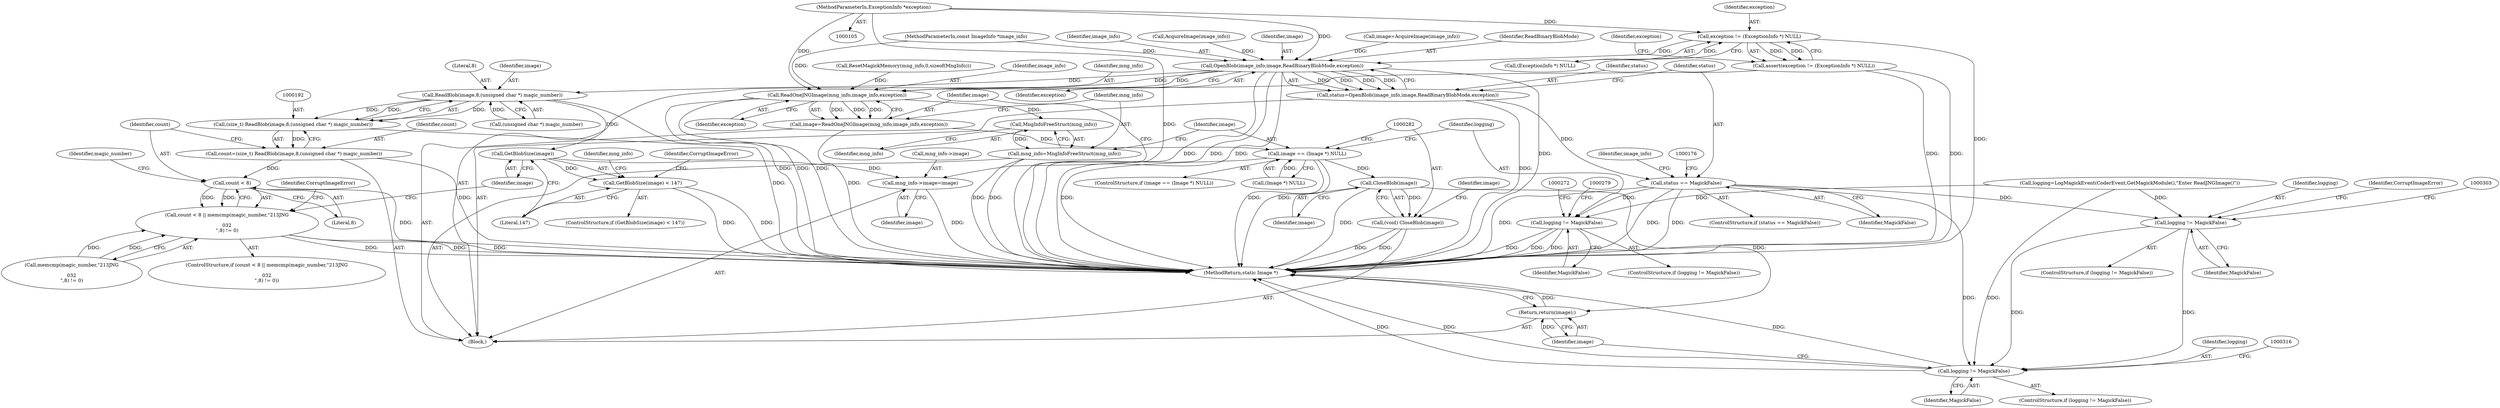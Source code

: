 digraph "0_ImageMagick_aa84944b405acebbeefe871d0f64969b9e9f31ac@pointer" {
"1000107" [label="(MethodParameterIn,ExceptionInfo *exception)"];
"1000137" [label="(Call,exception != (ExceptionInfo *) NULL)"];
"1000136" [label="(Call,assert(exception != (ExceptionInfo *) NULL))"];
"1000165" [label="(Call,OpenBlob(image_info,image,ReadBinaryBlobMode,exception))"];
"1000163" [label="(Call,status=OpenBlob(image_info,image,ReadBinaryBlobMode,exception))"];
"1000171" [label="(Call,status == MagickFalse)"];
"1000268" [label="(Call,logging != MagickFalse)"];
"1000299" [label="(Call,logging != MagickFalse)"];
"1000312" [label="(Call,logging != MagickFalse)"];
"1000193" [label="(Call,ReadBlob(image,8,(unsigned char *) magic_number))"];
"1000191" [label="(Call,(size_t) ReadBlob(image,8,(unsigned char *) magic_number))"];
"1000189" [label="(Call,count=(size_t) ReadBlob(image,8,(unsigned char *) magic_number))"];
"1000201" [label="(Call,count < 8)"];
"1000200" [label="(Call,count < 8 || memcmp(magic_number,\"\213JNG\r\n\032\n\",8) != 0)"];
"1000215" [label="(Call,GetBlobSize(image))"];
"1000214" [label="(Call,GetBlobSize(image) < 147)"];
"1000245" [label="(Call,mng_info->image=image)"];
"1000252" [label="(Call,ReadOneJNGImage(mng_info,image_info,exception))"];
"1000250" [label="(Call,image=ReadOneJNGImage(mng_info,image_info,exception))"];
"1000261" [label="(Call,image == (Image *) NULL)"];
"1000283" [label="(Call,CloseBlob(image))"];
"1000281" [label="(Call,(void) CloseBlob(image))"];
"1000321" [label="(Return,return(image);)"];
"1000258" [label="(Call,MngInfoFreeStruct(mng_info))"];
"1000256" [label="(Call,mng_info=MngInfoFreeStruct(mng_info))"];
"1000148" [label="(Call,logging=LogMagickEvent(CoderEvent,GetMagickModule(),\"Enter ReadJNGImage()\"))"];
"1000195" [label="(Literal,8)"];
"1000217" [label="(Literal,147)"];
"1000169" [label="(Identifier,exception)"];
"1000108" [label="(Block,)"];
"1000259" [label="(Identifier,mng_info)"];
"1000284" [label="(Identifier,image)"];
"1000219" [label="(Identifier,CorruptImageError)"];
"1000240" [label="(Call,ResetMagickMemory(mng_info,0,sizeof(MngInfo)))"];
"1000281" [label="(Call,(void) CloseBlob(image))"];
"1000204" [label="(Call,memcmp(magic_number,\"\213JNG\r\n\032\n\",8) != 0)"];
"1000107" [label="(MethodParameterIn,ExceptionInfo *exception)"];
"1000191" [label="(Call,(size_t) ReadBlob(image,8,(unsigned char *) magic_number))"];
"1000167" [label="(Identifier,image)"];
"1000251" [label="(Identifier,image)"];
"1000300" [label="(Identifier,logging)"];
"1000172" [label="(Identifier,status)"];
"1000154" [label="(Call,image=AcquireImage(image_info))"];
"1000190" [label="(Identifier,count)"];
"1000254" [label="(Identifier,image_info)"];
"1000193" [label="(Call,ReadBlob(image,8,(unsigned char *) magic_number))"];
"1000321" [label="(Return,return(image);)"];
"1000182" [label="(Identifier,image_info)"];
"1000203" [label="(Literal,8)"];
"1000253" [label="(Identifier,mng_info)"];
"1000211" [label="(Identifier,CorruptImageError)"];
"1000139" [label="(Call,(ExceptionInfo *) NULL)"];
"1000171" [label="(Call,status == MagickFalse)"];
"1000323" [label="(MethodReturn,static Image *)"];
"1000200" [label="(Call,count < 8 || memcmp(magic_number,\"\213JNG\r\n\032\n\",8) != 0)"];
"1000299" [label="(Call,logging != MagickFalse)"];
"1000267" [label="(ControlStructure,if (logging != MagickFalse))"];
"1000250" [label="(Call,image=ReadOneJNGImage(mng_info,image_info,exception))"];
"1000164" [label="(Identifier,status)"];
"1000222" [label="(Identifier,mng_info)"];
"1000165" [label="(Call,OpenBlob(image_info,image,ReadBinaryBlobMode,exception))"];
"1000199" [label="(ControlStructure,if (count < 8 || memcmp(magic_number,\"\213JNG\r\n\032\n\",8) != 0))"];
"1000255" [label="(Identifier,exception)"];
"1000194" [label="(Identifier,image)"];
"1000314" [label="(Identifier,MagickFalse)"];
"1000168" [label="(Identifier,ReadBinaryBlobMode)"];
"1000268" [label="(Call,logging != MagickFalse)"];
"1000249" [label="(Identifier,image)"];
"1000301" [label="(Identifier,MagickFalse)"];
"1000298" [label="(ControlStructure,if (logging != MagickFalse))"];
"1000322" [label="(Identifier,image)"];
"1000170" [label="(ControlStructure,if (status == MagickFalse))"];
"1000206" [label="(Identifier,magic_number)"];
"1000257" [label="(Identifier,mng_info)"];
"1000145" [label="(Identifier,exception)"];
"1000252" [label="(Call,ReadOneJNGImage(mng_info,image_info,exception))"];
"1000262" [label="(Identifier,image)"];
"1000137" [label="(Call,exception != (ExceptionInfo *) NULL)"];
"1000173" [label="(Identifier,MagickFalse)"];
"1000215" [label="(Call,GetBlobSize(image))"];
"1000214" [label="(Call,GetBlobSize(image) < 147)"];
"1000312" [label="(Call,logging != MagickFalse)"];
"1000201" [label="(Call,count < 8)"];
"1000189" [label="(Call,count=(size_t) ReadBlob(image,8,(unsigned char *) magic_number))"];
"1000269" [label="(Identifier,logging)"];
"1000260" [label="(ControlStructure,if (image == (Image *) NULL))"];
"1000246" [label="(Call,mng_info->image)"];
"1000138" [label="(Identifier,exception)"];
"1000309" [label="(Identifier,CorruptImageError)"];
"1000245" [label="(Call,mng_info->image=image)"];
"1000261" [label="(Call,image == (Image *) NULL)"];
"1000163" [label="(Call,status=OpenBlob(image_info,image,ReadBinaryBlobMode,exception))"];
"1000256" [label="(Call,mng_info=MngInfoFreeStruct(mng_info))"];
"1000196" [label="(Call,(unsigned char *) magic_number)"];
"1000216" [label="(Identifier,image)"];
"1000311" [label="(ControlStructure,if (logging != MagickFalse))"];
"1000166" [label="(Identifier,image_info)"];
"1000270" [label="(Identifier,MagickFalse)"];
"1000202" [label="(Identifier,count)"];
"1000213" [label="(ControlStructure,if (GetBlobSize(image) < 147))"];
"1000313" [label="(Identifier,logging)"];
"1000289" [label="(Identifier,image)"];
"1000258" [label="(Call,MngInfoFreeStruct(mng_info))"];
"1000156" [label="(Call,AcquireImage(image_info))"];
"1000106" [label="(MethodParameterIn,const ImageInfo *image_info)"];
"1000283" [label="(Call,CloseBlob(image))"];
"1000263" [label="(Call,(Image *) NULL)"];
"1000136" [label="(Call,assert(exception != (ExceptionInfo *) NULL))"];
"1000107" -> "1000105"  [label="AST: "];
"1000107" -> "1000323"  [label="DDG: "];
"1000107" -> "1000137"  [label="DDG: "];
"1000107" -> "1000165"  [label="DDG: "];
"1000107" -> "1000252"  [label="DDG: "];
"1000137" -> "1000136"  [label="AST: "];
"1000137" -> "1000139"  [label="CFG: "];
"1000138" -> "1000137"  [label="AST: "];
"1000139" -> "1000137"  [label="AST: "];
"1000136" -> "1000137"  [label="CFG: "];
"1000137" -> "1000323"  [label="DDG: "];
"1000137" -> "1000136"  [label="DDG: "];
"1000137" -> "1000136"  [label="DDG: "];
"1000139" -> "1000137"  [label="DDG: "];
"1000137" -> "1000165"  [label="DDG: "];
"1000136" -> "1000108"  [label="AST: "];
"1000145" -> "1000136"  [label="CFG: "];
"1000136" -> "1000323"  [label="DDG: "];
"1000136" -> "1000323"  [label="DDG: "];
"1000165" -> "1000163"  [label="AST: "];
"1000165" -> "1000169"  [label="CFG: "];
"1000166" -> "1000165"  [label="AST: "];
"1000167" -> "1000165"  [label="AST: "];
"1000168" -> "1000165"  [label="AST: "];
"1000169" -> "1000165"  [label="AST: "];
"1000163" -> "1000165"  [label="CFG: "];
"1000165" -> "1000323"  [label="DDG: "];
"1000165" -> "1000323"  [label="DDG: "];
"1000165" -> "1000323"  [label="DDG: "];
"1000165" -> "1000323"  [label="DDG: "];
"1000165" -> "1000163"  [label="DDG: "];
"1000165" -> "1000163"  [label="DDG: "];
"1000165" -> "1000163"  [label="DDG: "];
"1000165" -> "1000163"  [label="DDG: "];
"1000156" -> "1000165"  [label="DDG: "];
"1000106" -> "1000165"  [label="DDG: "];
"1000154" -> "1000165"  [label="DDG: "];
"1000165" -> "1000193"  [label="DDG: "];
"1000165" -> "1000252"  [label="DDG: "];
"1000165" -> "1000252"  [label="DDG: "];
"1000163" -> "1000108"  [label="AST: "];
"1000164" -> "1000163"  [label="AST: "];
"1000172" -> "1000163"  [label="CFG: "];
"1000163" -> "1000323"  [label="DDG: "];
"1000163" -> "1000171"  [label="DDG: "];
"1000171" -> "1000170"  [label="AST: "];
"1000171" -> "1000173"  [label="CFG: "];
"1000172" -> "1000171"  [label="AST: "];
"1000173" -> "1000171"  [label="AST: "];
"1000176" -> "1000171"  [label="CFG: "];
"1000182" -> "1000171"  [label="CFG: "];
"1000171" -> "1000323"  [label="DDG: "];
"1000171" -> "1000323"  [label="DDG: "];
"1000171" -> "1000323"  [label="DDG: "];
"1000171" -> "1000268"  [label="DDG: "];
"1000171" -> "1000299"  [label="DDG: "];
"1000171" -> "1000312"  [label="DDG: "];
"1000268" -> "1000267"  [label="AST: "];
"1000268" -> "1000270"  [label="CFG: "];
"1000269" -> "1000268"  [label="AST: "];
"1000270" -> "1000268"  [label="AST: "];
"1000272" -> "1000268"  [label="CFG: "];
"1000279" -> "1000268"  [label="CFG: "];
"1000268" -> "1000323"  [label="DDG: "];
"1000268" -> "1000323"  [label="DDG: "];
"1000268" -> "1000323"  [label="DDG: "];
"1000148" -> "1000268"  [label="DDG: "];
"1000299" -> "1000298"  [label="AST: "];
"1000299" -> "1000301"  [label="CFG: "];
"1000300" -> "1000299"  [label="AST: "];
"1000301" -> "1000299"  [label="AST: "];
"1000303" -> "1000299"  [label="CFG: "];
"1000309" -> "1000299"  [label="CFG: "];
"1000148" -> "1000299"  [label="DDG: "];
"1000299" -> "1000312"  [label="DDG: "];
"1000299" -> "1000312"  [label="DDG: "];
"1000312" -> "1000311"  [label="AST: "];
"1000312" -> "1000314"  [label="CFG: "];
"1000313" -> "1000312"  [label="AST: "];
"1000314" -> "1000312"  [label="AST: "];
"1000316" -> "1000312"  [label="CFG: "];
"1000322" -> "1000312"  [label="CFG: "];
"1000312" -> "1000323"  [label="DDG: "];
"1000312" -> "1000323"  [label="DDG: "];
"1000312" -> "1000323"  [label="DDG: "];
"1000148" -> "1000312"  [label="DDG: "];
"1000193" -> "1000191"  [label="AST: "];
"1000193" -> "1000196"  [label="CFG: "];
"1000194" -> "1000193"  [label="AST: "];
"1000195" -> "1000193"  [label="AST: "];
"1000196" -> "1000193"  [label="AST: "];
"1000191" -> "1000193"  [label="CFG: "];
"1000193" -> "1000323"  [label="DDG: "];
"1000193" -> "1000191"  [label="DDG: "];
"1000193" -> "1000191"  [label="DDG: "];
"1000193" -> "1000191"  [label="DDG: "];
"1000196" -> "1000193"  [label="DDG: "];
"1000193" -> "1000215"  [label="DDG: "];
"1000191" -> "1000189"  [label="AST: "];
"1000192" -> "1000191"  [label="AST: "];
"1000189" -> "1000191"  [label="CFG: "];
"1000191" -> "1000323"  [label="DDG: "];
"1000191" -> "1000189"  [label="DDG: "];
"1000189" -> "1000108"  [label="AST: "];
"1000190" -> "1000189"  [label="AST: "];
"1000202" -> "1000189"  [label="CFG: "];
"1000189" -> "1000323"  [label="DDG: "];
"1000189" -> "1000201"  [label="DDG: "];
"1000201" -> "1000200"  [label="AST: "];
"1000201" -> "1000203"  [label="CFG: "];
"1000202" -> "1000201"  [label="AST: "];
"1000203" -> "1000201"  [label="AST: "];
"1000206" -> "1000201"  [label="CFG: "];
"1000200" -> "1000201"  [label="CFG: "];
"1000201" -> "1000323"  [label="DDG: "];
"1000201" -> "1000200"  [label="DDG: "];
"1000201" -> "1000200"  [label="DDG: "];
"1000200" -> "1000199"  [label="AST: "];
"1000200" -> "1000204"  [label="CFG: "];
"1000204" -> "1000200"  [label="AST: "];
"1000211" -> "1000200"  [label="CFG: "];
"1000216" -> "1000200"  [label="CFG: "];
"1000200" -> "1000323"  [label="DDG: "];
"1000200" -> "1000323"  [label="DDG: "];
"1000200" -> "1000323"  [label="DDG: "];
"1000204" -> "1000200"  [label="DDG: "];
"1000204" -> "1000200"  [label="DDG: "];
"1000215" -> "1000214"  [label="AST: "];
"1000215" -> "1000216"  [label="CFG: "];
"1000216" -> "1000215"  [label="AST: "];
"1000217" -> "1000215"  [label="CFG: "];
"1000215" -> "1000214"  [label="DDG: "];
"1000215" -> "1000245"  [label="DDG: "];
"1000214" -> "1000213"  [label="AST: "];
"1000214" -> "1000217"  [label="CFG: "];
"1000217" -> "1000214"  [label="AST: "];
"1000219" -> "1000214"  [label="CFG: "];
"1000222" -> "1000214"  [label="CFG: "];
"1000214" -> "1000323"  [label="DDG: "];
"1000214" -> "1000323"  [label="DDG: "];
"1000245" -> "1000108"  [label="AST: "];
"1000245" -> "1000249"  [label="CFG: "];
"1000246" -> "1000245"  [label="AST: "];
"1000249" -> "1000245"  [label="AST: "];
"1000251" -> "1000245"  [label="CFG: "];
"1000245" -> "1000323"  [label="DDG: "];
"1000252" -> "1000250"  [label="AST: "];
"1000252" -> "1000255"  [label="CFG: "];
"1000253" -> "1000252"  [label="AST: "];
"1000254" -> "1000252"  [label="AST: "];
"1000255" -> "1000252"  [label="AST: "];
"1000250" -> "1000252"  [label="CFG: "];
"1000252" -> "1000323"  [label="DDG: "];
"1000252" -> "1000323"  [label="DDG: "];
"1000252" -> "1000250"  [label="DDG: "];
"1000252" -> "1000250"  [label="DDG: "];
"1000252" -> "1000250"  [label="DDG: "];
"1000240" -> "1000252"  [label="DDG: "];
"1000106" -> "1000252"  [label="DDG: "];
"1000252" -> "1000258"  [label="DDG: "];
"1000250" -> "1000108"  [label="AST: "];
"1000251" -> "1000250"  [label="AST: "];
"1000257" -> "1000250"  [label="CFG: "];
"1000250" -> "1000323"  [label="DDG: "];
"1000250" -> "1000261"  [label="DDG: "];
"1000261" -> "1000260"  [label="AST: "];
"1000261" -> "1000263"  [label="CFG: "];
"1000262" -> "1000261"  [label="AST: "];
"1000263" -> "1000261"  [label="AST: "];
"1000269" -> "1000261"  [label="CFG: "];
"1000282" -> "1000261"  [label="CFG: "];
"1000261" -> "1000323"  [label="DDG: "];
"1000261" -> "1000323"  [label="DDG: "];
"1000261" -> "1000323"  [label="DDG: "];
"1000263" -> "1000261"  [label="DDG: "];
"1000261" -> "1000283"  [label="DDG: "];
"1000283" -> "1000281"  [label="AST: "];
"1000283" -> "1000284"  [label="CFG: "];
"1000284" -> "1000283"  [label="AST: "];
"1000281" -> "1000283"  [label="CFG: "];
"1000283" -> "1000323"  [label="DDG: "];
"1000283" -> "1000281"  [label="DDG: "];
"1000283" -> "1000321"  [label="DDG: "];
"1000281" -> "1000108"  [label="AST: "];
"1000282" -> "1000281"  [label="AST: "];
"1000289" -> "1000281"  [label="CFG: "];
"1000281" -> "1000323"  [label="DDG: "];
"1000281" -> "1000323"  [label="DDG: "];
"1000321" -> "1000108"  [label="AST: "];
"1000321" -> "1000322"  [label="CFG: "];
"1000322" -> "1000321"  [label="AST: "];
"1000323" -> "1000321"  [label="CFG: "];
"1000321" -> "1000323"  [label="DDG: "];
"1000322" -> "1000321"  [label="DDG: "];
"1000258" -> "1000256"  [label="AST: "];
"1000258" -> "1000259"  [label="CFG: "];
"1000259" -> "1000258"  [label="AST: "];
"1000256" -> "1000258"  [label="CFG: "];
"1000258" -> "1000256"  [label="DDG: "];
"1000256" -> "1000108"  [label="AST: "];
"1000257" -> "1000256"  [label="AST: "];
"1000262" -> "1000256"  [label="CFG: "];
"1000256" -> "1000323"  [label="DDG: "];
"1000256" -> "1000323"  [label="DDG: "];
}
